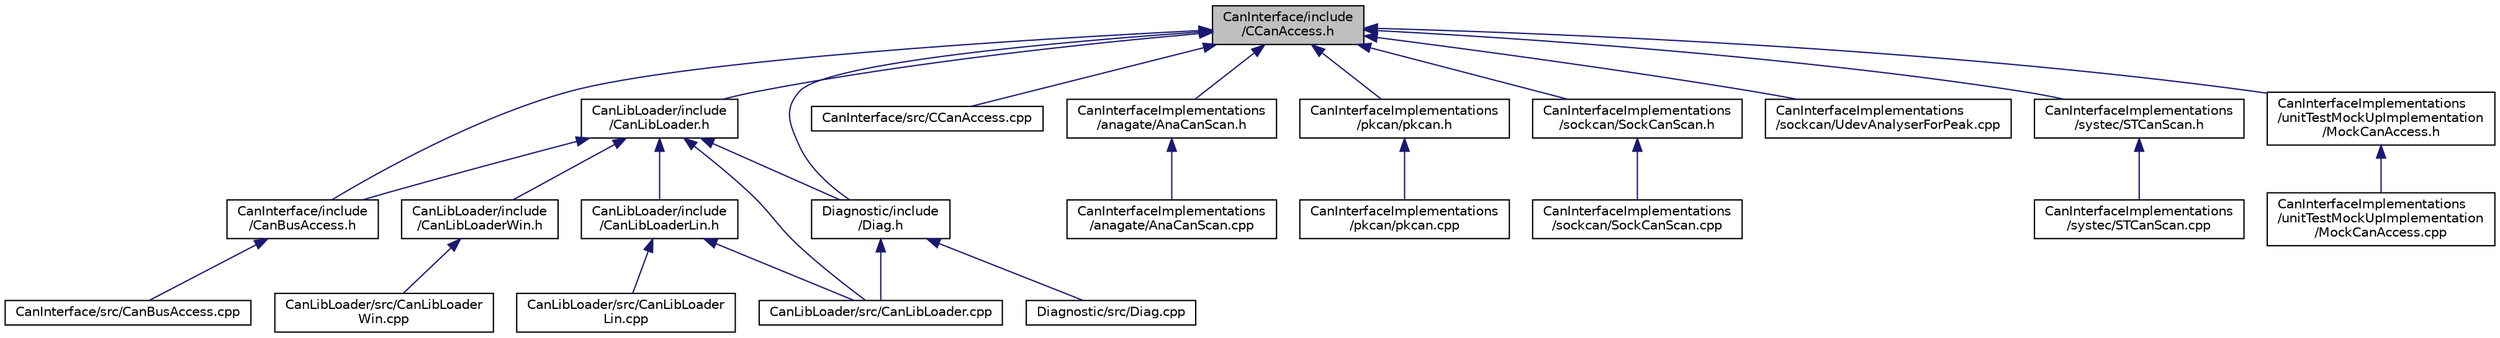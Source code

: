 digraph "CanInterface/include/CCanAccess.h"
{
 // LATEX_PDF_SIZE
  edge [fontname="Helvetica",fontsize="10",labelfontname="Helvetica",labelfontsize="10"];
  node [fontname="Helvetica",fontsize="10",shape=record];
  Node1 [label="CanInterface/include\l/CCanAccess.h",height=0.2,width=0.4,color="black", fillcolor="grey75", style="filled", fontcolor="black",tooltip=" "];
  Node1 -> Node2 [dir="back",color="midnightblue",fontsize="10",style="solid",fontname="Helvetica"];
  Node2 [label="CanInterface/include\l/CanBusAccess.h",height=0.2,width=0.4,color="black", fillcolor="white", style="filled",URL="$CanBusAccess_8h.html",tooltip=" "];
  Node2 -> Node3 [dir="back",color="midnightblue",fontsize="10",style="solid",fontname="Helvetica"];
  Node3 [label="CanInterface/src/CanBusAccess.cpp",height=0.2,width=0.4,color="black", fillcolor="white", style="filled",URL="$CanBusAccess_8cpp.html",tooltip=" "];
  Node1 -> Node4 [dir="back",color="midnightblue",fontsize="10",style="solid",fontname="Helvetica"];
  Node4 [label="CanInterface/src/CCanAccess.cpp",height=0.2,width=0.4,color="black", fillcolor="white", style="filled",URL="$CCanAccess_8cpp.html",tooltip=" "];
  Node1 -> Node5 [dir="back",color="midnightblue",fontsize="10",style="solid",fontname="Helvetica"];
  Node5 [label="CanInterfaceImplementations\l/anagate/AnaCanScan.h",height=0.2,width=0.4,color="black", fillcolor="white", style="filled",URL="$AnaCanScan_8h.html",tooltip=" "];
  Node5 -> Node6 [dir="back",color="midnightblue",fontsize="10",style="solid",fontname="Helvetica"];
  Node6 [label="CanInterfaceImplementations\l/anagate/AnaCanScan.cpp",height=0.2,width=0.4,color="black", fillcolor="white", style="filled",URL="$AnaCanScan_8cpp.html",tooltip=" "];
  Node1 -> Node7 [dir="back",color="midnightblue",fontsize="10",style="solid",fontname="Helvetica"];
  Node7 [label="CanInterfaceImplementations\l/pkcan/pkcan.h",height=0.2,width=0.4,color="black", fillcolor="white", style="filled",URL="$pkcan_8h.html",tooltip=" "];
  Node7 -> Node8 [dir="back",color="midnightblue",fontsize="10",style="solid",fontname="Helvetica"];
  Node8 [label="CanInterfaceImplementations\l/pkcan/pkcan.cpp",height=0.2,width=0.4,color="black", fillcolor="white", style="filled",URL="$pkcan_8cpp.html",tooltip=" "];
  Node1 -> Node9 [dir="back",color="midnightblue",fontsize="10",style="solid",fontname="Helvetica"];
  Node9 [label="CanInterfaceImplementations\l/sockcan/SockCanScan.h",height=0.2,width=0.4,color="black", fillcolor="white", style="filled",URL="$SockCanScan_8h.html",tooltip=" "];
  Node9 -> Node10 [dir="back",color="midnightblue",fontsize="10",style="solid",fontname="Helvetica"];
  Node10 [label="CanInterfaceImplementations\l/sockcan/SockCanScan.cpp",height=0.2,width=0.4,color="black", fillcolor="white", style="filled",URL="$SockCanScan_8cpp.html",tooltip=" "];
  Node1 -> Node11 [dir="back",color="midnightblue",fontsize="10",style="solid",fontname="Helvetica"];
  Node11 [label="CanInterfaceImplementations\l/sockcan/UdevAnalyserForPeak.cpp",height=0.2,width=0.4,color="black", fillcolor="white", style="filled",URL="$UdevAnalyserForPeak_8cpp.html",tooltip=" "];
  Node1 -> Node12 [dir="back",color="midnightblue",fontsize="10",style="solid",fontname="Helvetica"];
  Node12 [label="CanInterfaceImplementations\l/systec/STCanScan.h",height=0.2,width=0.4,color="black", fillcolor="white", style="filled",URL="$STCanScan_8h.html",tooltip=" "];
  Node12 -> Node13 [dir="back",color="midnightblue",fontsize="10",style="solid",fontname="Helvetica"];
  Node13 [label="CanInterfaceImplementations\l/systec/STCanScan.cpp",height=0.2,width=0.4,color="black", fillcolor="white", style="filled",URL="$STCanScan_8cpp.html",tooltip=" "];
  Node1 -> Node14 [dir="back",color="midnightblue",fontsize="10",style="solid",fontname="Helvetica"];
  Node14 [label="CanInterfaceImplementations\l/unitTestMockUpImplementation\l/MockCanAccess.h",height=0.2,width=0.4,color="black", fillcolor="white", style="filled",URL="$MockCanAccess_8h.html",tooltip=" "];
  Node14 -> Node15 [dir="back",color="midnightblue",fontsize="10",style="solid",fontname="Helvetica"];
  Node15 [label="CanInterfaceImplementations\l/unitTestMockUpImplementation\l/MockCanAccess.cpp",height=0.2,width=0.4,color="black", fillcolor="white", style="filled",URL="$MockCanAccess_8cpp.html",tooltip=" "];
  Node1 -> Node16 [dir="back",color="midnightblue",fontsize="10",style="solid",fontname="Helvetica"];
  Node16 [label="CanLibLoader/include\l/CanLibLoader.h",height=0.2,width=0.4,color="black", fillcolor="white", style="filled",URL="$CanLibLoader_8h.html",tooltip=" "];
  Node16 -> Node2 [dir="back",color="midnightblue",fontsize="10",style="solid",fontname="Helvetica"];
  Node16 -> Node17 [dir="back",color="midnightblue",fontsize="10",style="solid",fontname="Helvetica"];
  Node17 [label="CanLibLoader/include\l/CanLibLoaderLin.h",height=0.2,width=0.4,color="black", fillcolor="white", style="filled",URL="$CanLibLoaderLin_8h.html",tooltip=" "];
  Node17 -> Node18 [dir="back",color="midnightblue",fontsize="10",style="solid",fontname="Helvetica"];
  Node18 [label="CanLibLoader/src/CanLibLoader.cpp",height=0.2,width=0.4,color="black", fillcolor="white", style="filled",URL="$CanLibLoader_8cpp.html",tooltip=" "];
  Node17 -> Node19 [dir="back",color="midnightblue",fontsize="10",style="solid",fontname="Helvetica"];
  Node19 [label="CanLibLoader/src/CanLibLoader\lLin.cpp",height=0.2,width=0.4,color="black", fillcolor="white", style="filled",URL="$CanLibLoaderLin_8cpp.html",tooltip=" "];
  Node16 -> Node20 [dir="back",color="midnightblue",fontsize="10",style="solid",fontname="Helvetica"];
  Node20 [label="CanLibLoader/include\l/CanLibLoaderWin.h",height=0.2,width=0.4,color="black", fillcolor="white", style="filled",URL="$CanLibLoaderWin_8h.html",tooltip=" "];
  Node20 -> Node21 [dir="back",color="midnightblue",fontsize="10",style="solid",fontname="Helvetica"];
  Node21 [label="CanLibLoader/src/CanLibLoader\lWin.cpp",height=0.2,width=0.4,color="black", fillcolor="white", style="filled",URL="$CanLibLoaderWin_8cpp.html",tooltip=" "];
  Node16 -> Node18 [dir="back",color="midnightblue",fontsize="10",style="solid",fontname="Helvetica"];
  Node16 -> Node22 [dir="back",color="midnightblue",fontsize="10",style="solid",fontname="Helvetica"];
  Node22 [label="Diagnostic/include\l/Diag.h",height=0.2,width=0.4,color="black", fillcolor="white", style="filled",URL="$Diag_8h.html",tooltip=" "];
  Node22 -> Node18 [dir="back",color="midnightblue",fontsize="10",style="solid",fontname="Helvetica"];
  Node22 -> Node23 [dir="back",color="midnightblue",fontsize="10",style="solid",fontname="Helvetica"];
  Node23 [label="Diagnostic/src/Diag.cpp",height=0.2,width=0.4,color="black", fillcolor="white", style="filled",URL="$Diag_8cpp.html",tooltip=" "];
  Node1 -> Node22 [dir="back",color="midnightblue",fontsize="10",style="solid",fontname="Helvetica"];
}
